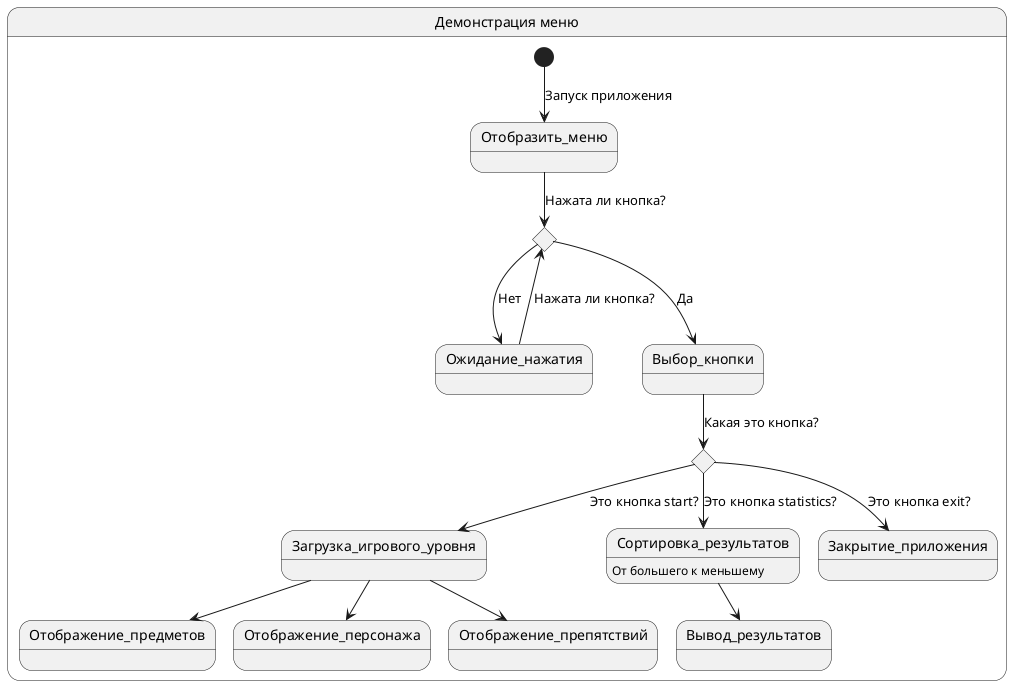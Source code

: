 @startuml
state "Демонстрация меню" as Menu {
  [*] --> Отобразить_меню : Запуск приложения
  state choice1 <<choice>>
  state choice2 <<choice>>
  Отобразить_меню --> choice1 : Нажата ли кнопка?
  choice1 ---> Ожидание_нажатия : Нет
  Ожидание_нажатия --> choice1 : Нажата ли кнопка?
  choice1 ---> Выбор_кнопки : Да
  Выбор_кнопки --> choice2 : Какая это кнопка?
  choice2 --> Загрузка_игрового_уровня : Это кнопка start?
  Загрузка_игрового_уровня --> Отображение_препятствий
  Загрузка_игрового_уровня --> Отображение_предметов
  Загрузка_игрового_уровня --> Отображение_персонажа
  choice2 --> Сортировка_результатов : Это кнопка statistics?
  Сортировка_результатов : От большего к меньшему
  Сортировка_результатов --> Вывод_результатов
  choice2 --> Закрытие_приложения : Это кнопка exit?
}
@enduml
